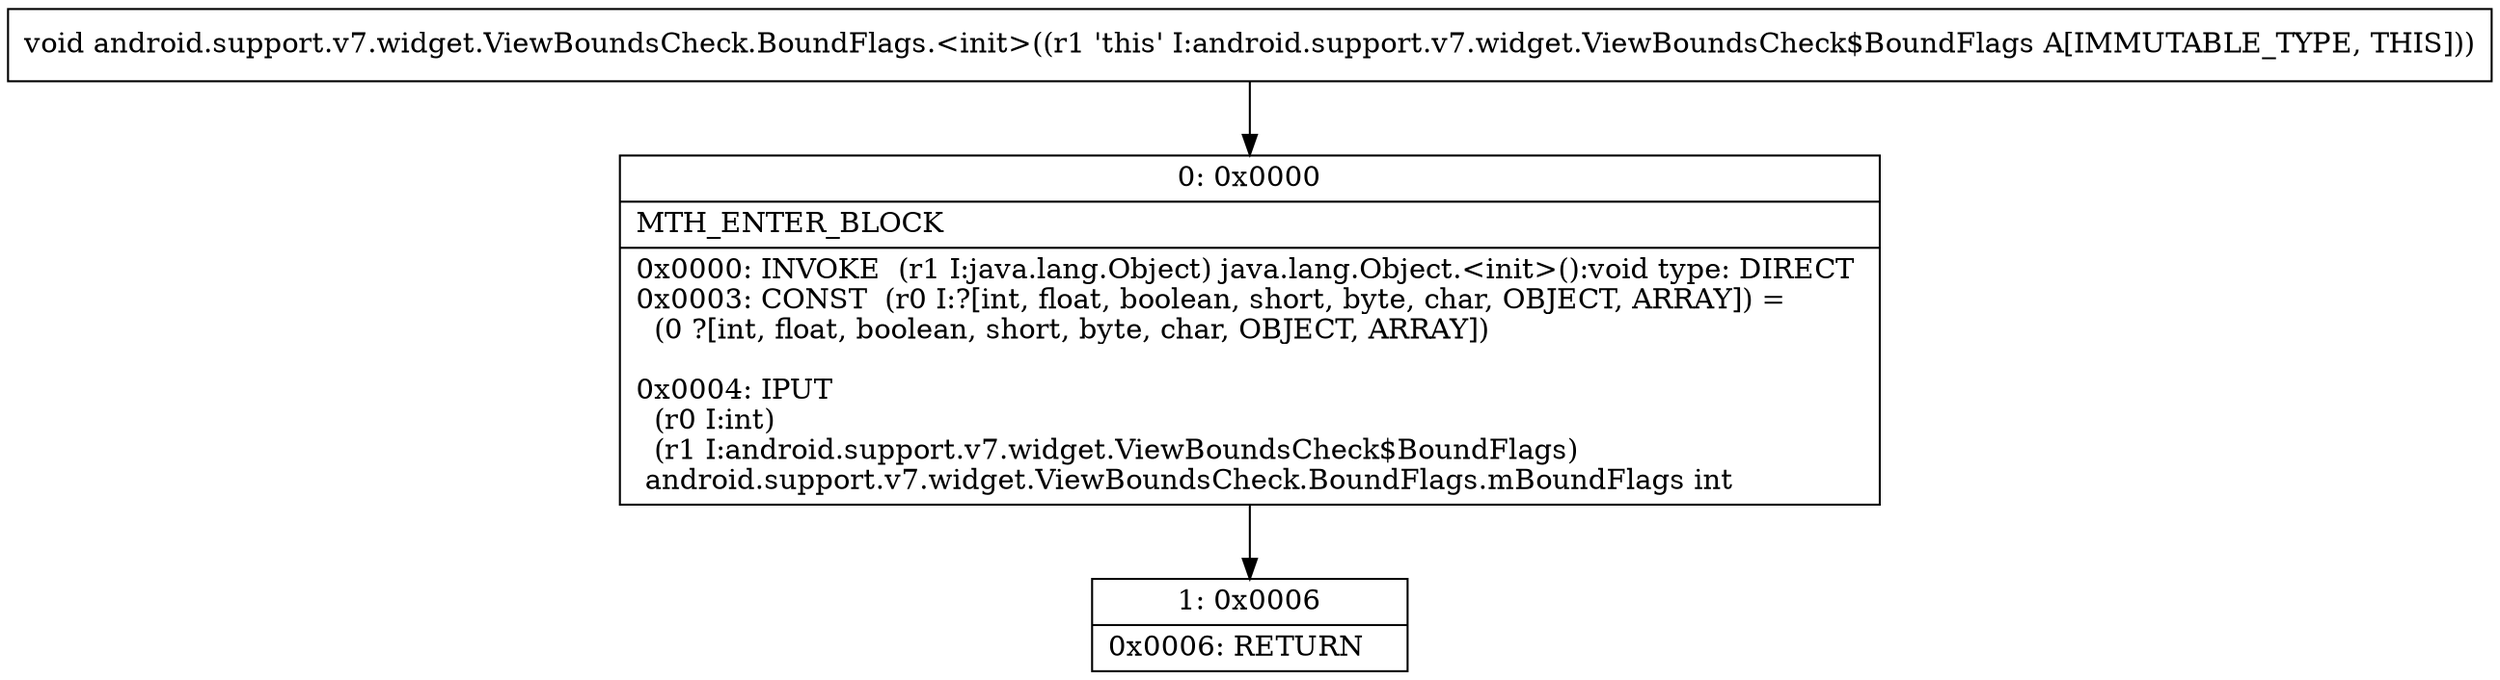 digraph "CFG forandroid.support.v7.widget.ViewBoundsCheck.BoundFlags.\<init\>()V" {
Node_0 [shape=record,label="{0\:\ 0x0000|MTH_ENTER_BLOCK\l|0x0000: INVOKE  (r1 I:java.lang.Object) java.lang.Object.\<init\>():void type: DIRECT \l0x0003: CONST  (r0 I:?[int, float, boolean, short, byte, char, OBJECT, ARRAY]) = \l  (0 ?[int, float, boolean, short, byte, char, OBJECT, ARRAY])\l \l0x0004: IPUT  \l  (r0 I:int)\l  (r1 I:android.support.v7.widget.ViewBoundsCheck$BoundFlags)\l android.support.v7.widget.ViewBoundsCheck.BoundFlags.mBoundFlags int \l}"];
Node_1 [shape=record,label="{1\:\ 0x0006|0x0006: RETURN   \l}"];
MethodNode[shape=record,label="{void android.support.v7.widget.ViewBoundsCheck.BoundFlags.\<init\>((r1 'this' I:android.support.v7.widget.ViewBoundsCheck$BoundFlags A[IMMUTABLE_TYPE, THIS])) }"];
MethodNode -> Node_0;
Node_0 -> Node_1;
}


